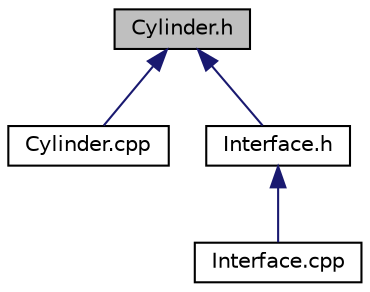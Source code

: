 digraph "Cylinder.h"
{
  edge [fontname="Helvetica",fontsize="10",labelfontname="Helvetica",labelfontsize="10"];
  node [fontname="Helvetica",fontsize="10",shape=record];
  Node1 [label="Cylinder.h",height=0.2,width=0.4,color="black", fillcolor="grey75", style="filled", fontcolor="black"];
  Node1 -> Node2 [dir="back",color="midnightblue",fontsize="10",style="solid"];
  Node2 [label="Cylinder.cpp",height=0.2,width=0.4,color="black", fillcolor="white", style="filled",URL="$Cylinder_8cpp.html"];
  Node1 -> Node3 [dir="back",color="midnightblue",fontsize="10",style="solid"];
  Node3 [label="Interface.h",height=0.2,width=0.4,color="black", fillcolor="white", style="filled",URL="$Interface_8h.html"];
  Node3 -> Node4 [dir="back",color="midnightblue",fontsize="10",style="solid"];
  Node4 [label="Interface.cpp",height=0.2,width=0.4,color="black", fillcolor="white", style="filled",URL="$Interface_8cpp.html"];
}
